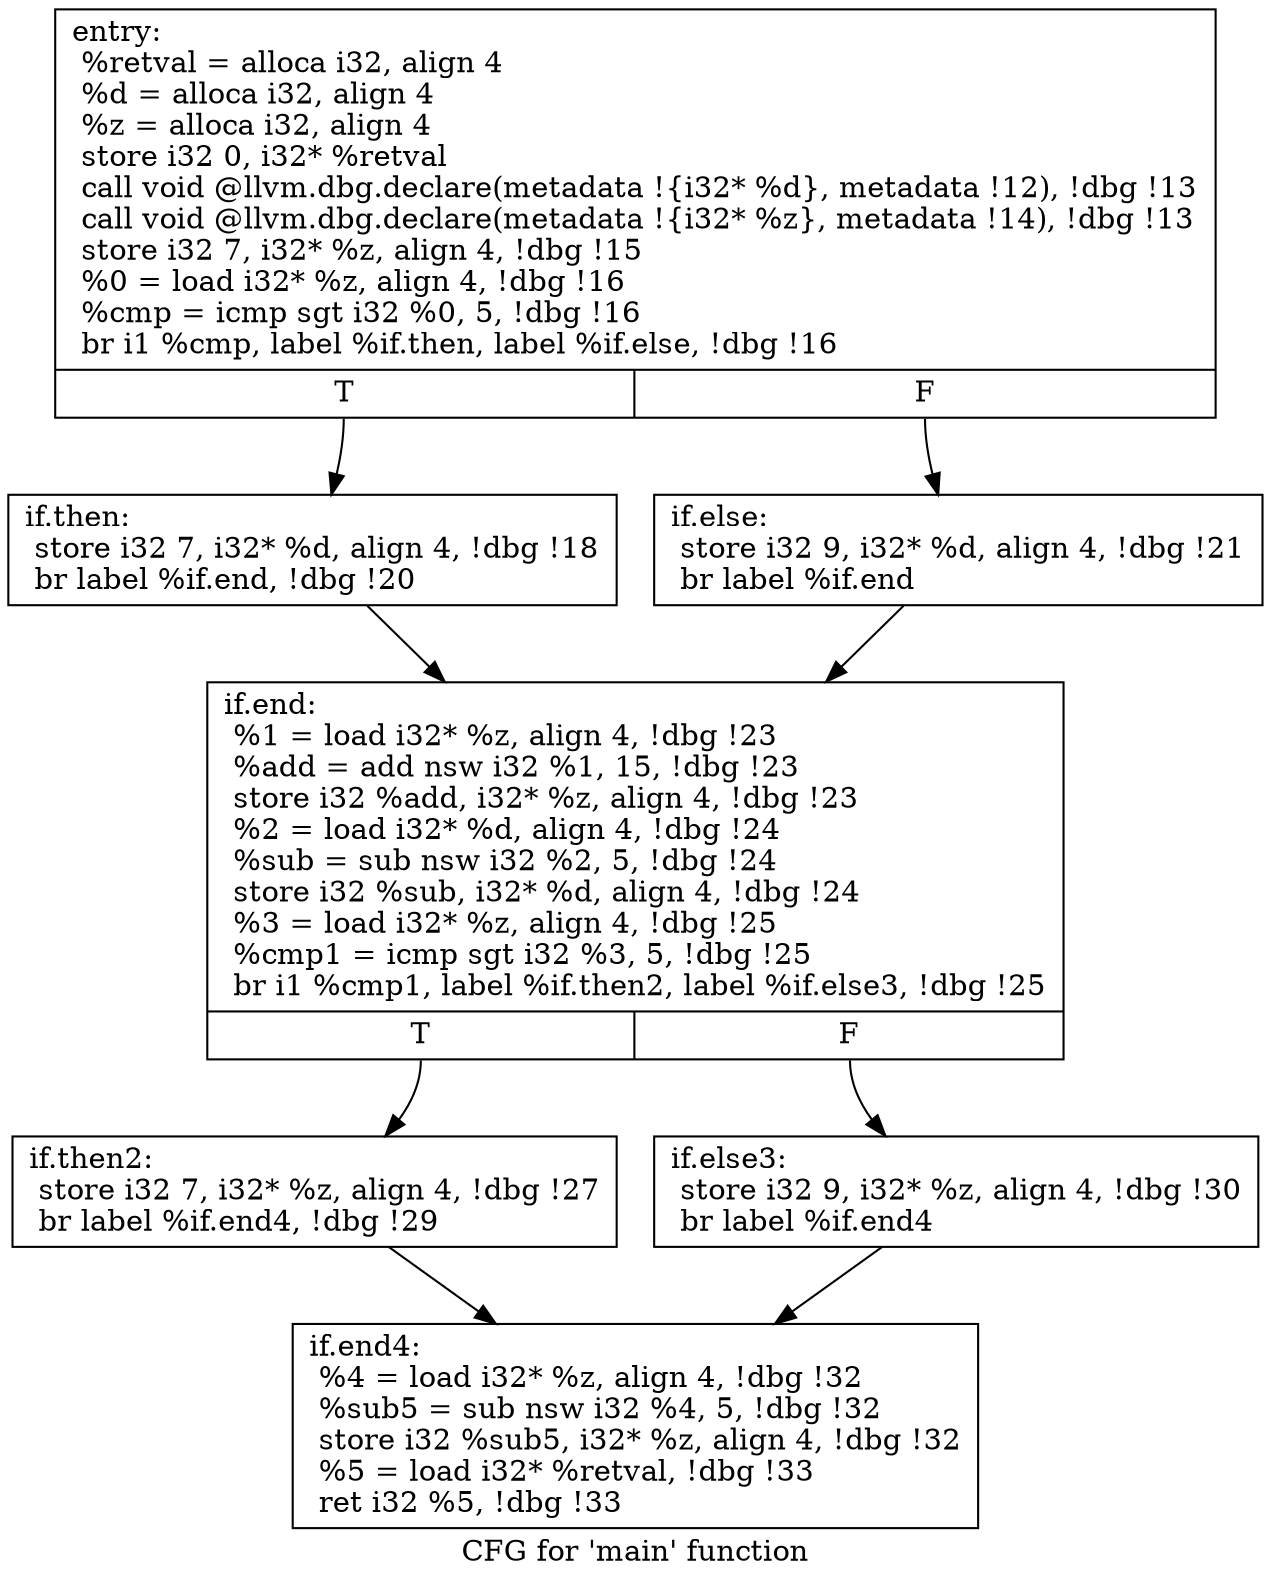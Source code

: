 digraph "CFG for 'main' function" {
	label="CFG for 'main' function";

	Node0x280b3e0 [shape=record,label="{entry:\l  %retval = alloca i32, align 4\l  %d = alloca i32, align 4\l  %z = alloca i32, align 4\l  store i32 0, i32* %retval\l  call void @llvm.dbg.declare(metadata !\{i32* %d\}, metadata !12), !dbg !13\l  call void @llvm.dbg.declare(metadata !\{i32* %z\}, metadata !14), !dbg !13\l  store i32 7, i32* %z, align 4, !dbg !15\l  %0 = load i32* %z, align 4, !dbg !16\l  %cmp = icmp sgt i32 %0, 5, !dbg !16\l  br i1 %cmp, label %if.then, label %if.else, !dbg !16\l|{<s0>T|<s1>F}}"];
	Node0x280b3e0:s0 -> Node0x28067b0;
	Node0x280b3e0:s1 -> Node0x2806810;
	Node0x28067b0 [shape=record,label="{if.then:                                          \l  store i32 7, i32* %d, align 4, !dbg !18\l  br label %if.end, !dbg !20\l}"];
	Node0x28067b0 -> Node0x2806870;
	Node0x2806810 [shape=record,label="{if.else:                                          \l  store i32 9, i32* %d, align 4, !dbg !21\l  br label %if.end\l}"];
	Node0x2806810 -> Node0x2806870;
	Node0x2806870 [shape=record,label="{if.end:                                           \l  %1 = load i32* %z, align 4, !dbg !23\l  %add = add nsw i32 %1, 15, !dbg !23\l  store i32 %add, i32* %z, align 4, !dbg !23\l  %2 = load i32* %d, align 4, !dbg !24\l  %sub = sub nsw i32 %2, 5, !dbg !24\l  store i32 %sub, i32* %d, align 4, !dbg !24\l  %3 = load i32* %z, align 4, !dbg !25\l  %cmp1 = icmp sgt i32 %3, 5, !dbg !25\l  br i1 %cmp1, label %if.then2, label %if.else3, !dbg !25\l|{<s0>T|<s1>F}}"];
	Node0x2806870:s0 -> Node0x28068d0;
	Node0x2806870:s1 -> Node0x2806930;
	Node0x28068d0 [shape=record,label="{if.then2:                                         \l  store i32 7, i32* %z, align 4, !dbg !27\l  br label %if.end4, !dbg !29\l}"];
	Node0x28068d0 -> Node0x2806990;
	Node0x2806930 [shape=record,label="{if.else3:                                         \l  store i32 9, i32* %z, align 4, !dbg !30\l  br label %if.end4\l}"];
	Node0x2806930 -> Node0x2806990;
	Node0x2806990 [shape=record,label="{if.end4:                                          \l  %4 = load i32* %z, align 4, !dbg !32\l  %sub5 = sub nsw i32 %4, 5, !dbg !32\l  store i32 %sub5, i32* %z, align 4, !dbg !32\l  %5 = load i32* %retval, !dbg !33\l  ret i32 %5, !dbg !33\l}"];
}
